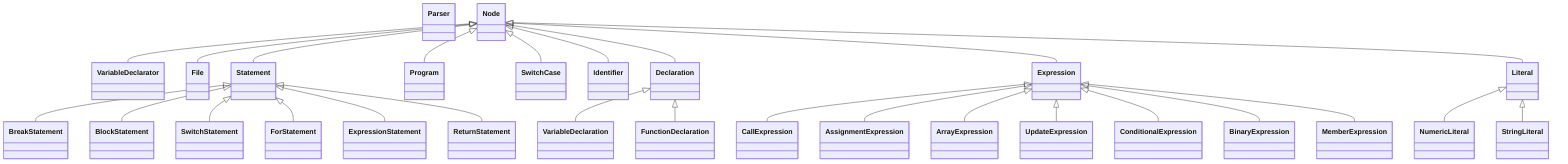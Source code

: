 ﻿classDiagram	class NumericLiteral {	}	class BreakStatement {	}	class VariableDeclarator {	}	class BlockStatement {	}	class CallExpression {	}	class AssignmentExpression {	}	class SwitchStatement {	}	class File {	}	class ArrayExpression {	}	class ForStatement {	}	class Statement {	}	class Program {	}	class ExpressionStatement {	}	class SwitchCase {	}	class Parser {	}	class VariableDeclaration {	}	class Identifier {	}	class UpdateExpression {	}	class StringLiteral {	}	class ReturnStatement {	}	class ConditionalExpression {	}	class Declaration {	}	class BinaryExpression {	}	class FunctionDeclaration {	}	class MemberExpression {	}	class Node {	}	class Expression {	}	class Literal {	}Literal <|-- NumericLiteralStatement <|-- BreakStatementNode <|-- VariableDeclaratorStatement <|-- BlockStatementExpression <|-- CallExpressionExpression <|-- AssignmentExpressionStatement <|-- SwitchStatementNode <|-- FileExpression <|-- ArrayExpressionStatement <|-- ForStatementNode <|-- StatementNode <|-- ProgramStatement <|-- ExpressionStatementNode <|-- SwitchCaseDeclaration <|-- VariableDeclarationNode <|-- IdentifierExpression <|-- UpdateExpressionLiteral <|-- StringLiteralStatement <|-- ReturnStatementExpression <|-- ConditionalExpressionNode <|-- DeclarationExpression <|-- BinaryExpressionDeclaration <|-- FunctionDeclarationExpression <|-- MemberExpressionNode <|-- ExpressionNode <|-- Literal